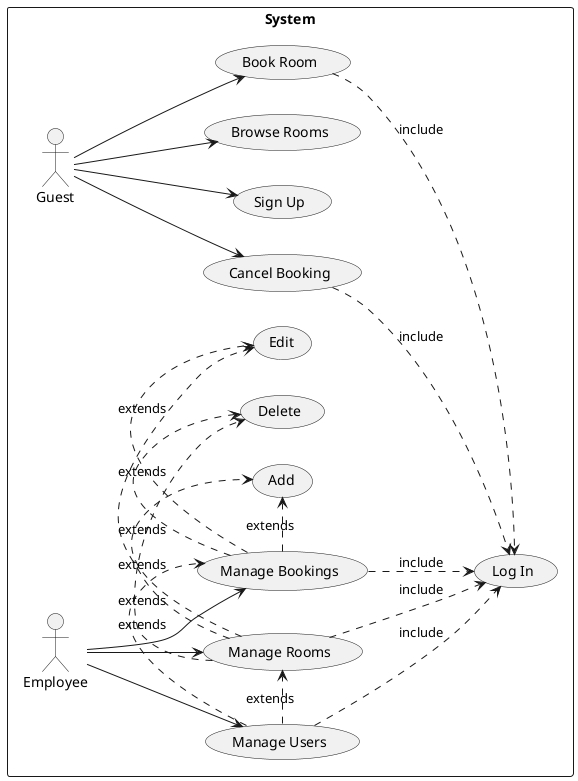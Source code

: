 @startuml
left to right direction
rectangle "System" {
    actor Guest
    actor Employee

    usecase "Sign Up" as UC1
    usecase "Browse Rooms" as UC2
    usecase "Book Room" as UC3
    usecase "Cancel Booking" as UC4
    usecase "Log In" as UC5

    usecase "Manage Users" as UC6
    usecase "Manage Rooms" as UC7
    usecase "Manage Bookings" as UC8

    usecase "Delete" as UC9
    usecase "Add" as UC10
    usecase "Edit" as UC11

    Guest --> UC1
    Guest --> UC2
    Guest --> UC3
    Guest --> UC4

    Employee --> UC6
    Employee --> UC7
    Employee --> UC8

    UC3 ..> UC5 : include
    UC4 ..> UC5 : include
    UC6 ..> UC5 : include
    UC7 ..> UC5 : include
    UC8 ..> UC5 : include

    UC6 .> UC7 : extends
    UC6 .> UC8 : extends

    UC7 .> UC9 : extends
    UC7 .> UC10 : extends
    UC7 .> UC11 : extends

    UC8 .> UC9 : extends
    UC8 .> UC10 : extends
    UC8 .> UC11 : extends
}
@enduml

